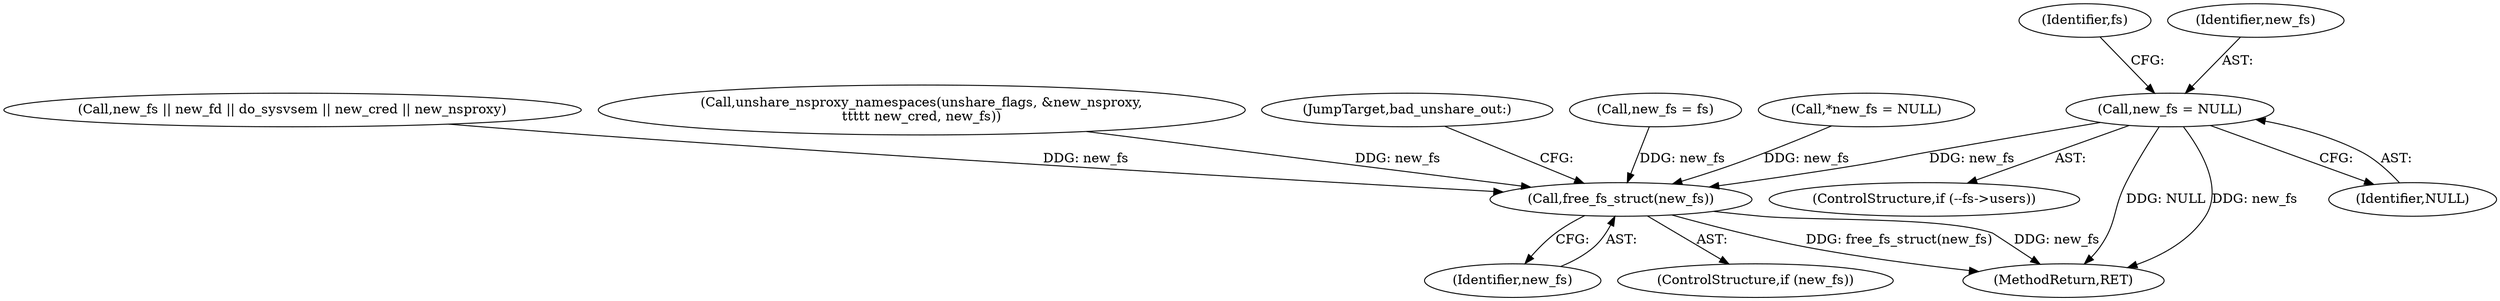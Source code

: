 digraph "0_linux_e66eded8309ebf679d3d3c1f5820d1f2ca332c71@pointer" {
"1000273" [label="(Call,new_fs = NULL)"];
"1000324" [label="(Call,free_fs_struct(new_fs))"];
"1000325" [label="(Identifier,new_fs)"];
"1000268" [label="(ControlStructure,if (--fs->users))"];
"1000324" [label="(Call,free_fs_struct(new_fs))"];
"1000273" [label="(Call,new_fs = NULL)"];
"1000322" [label="(ControlStructure,if (new_fs))"];
"1000228" [label="(Call,new_fs || new_fd || do_sysvsem || new_cred || new_nsproxy)"];
"1000218" [label="(Call,unshare_nsproxy_namespaces(unshare_flags, &new_nsproxy,\n\t\t\t\t\t new_cred, new_fs))"];
"1000283" [label="(Identifier,fs)"];
"1000274" [label="(Identifier,new_fs)"];
"1000326" [label="(JumpTarget,bad_unshare_out:)"];
"1000329" [label="(MethodReturn,RET)"];
"1000277" [label="(Call,new_fs = fs)"];
"1000275" [label="(Identifier,NULL)"];
"1000115" [label="(Call,*new_fs = NULL)"];
"1000273" -> "1000268"  [label="AST: "];
"1000273" -> "1000275"  [label="CFG: "];
"1000274" -> "1000273"  [label="AST: "];
"1000275" -> "1000273"  [label="AST: "];
"1000283" -> "1000273"  [label="CFG: "];
"1000273" -> "1000329"  [label="DDG: NULL"];
"1000273" -> "1000329"  [label="DDG: new_fs"];
"1000273" -> "1000324"  [label="DDG: new_fs"];
"1000324" -> "1000322"  [label="AST: "];
"1000324" -> "1000325"  [label="CFG: "];
"1000325" -> "1000324"  [label="AST: "];
"1000326" -> "1000324"  [label="CFG: "];
"1000324" -> "1000329"  [label="DDG: free_fs_struct(new_fs)"];
"1000324" -> "1000329"  [label="DDG: new_fs"];
"1000218" -> "1000324"  [label="DDG: new_fs"];
"1000228" -> "1000324"  [label="DDG: new_fs"];
"1000277" -> "1000324"  [label="DDG: new_fs"];
"1000115" -> "1000324"  [label="DDG: new_fs"];
}
